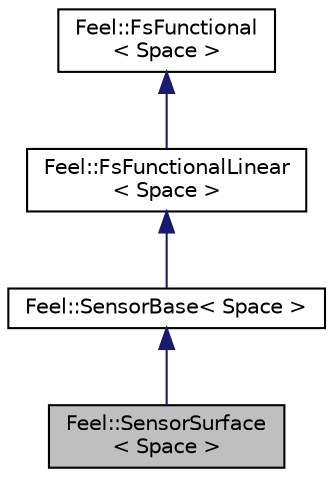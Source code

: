 digraph "Feel::SensorSurface&lt; Space &gt;"
{
 // LATEX_PDF_SIZE
  edge [fontname="Helvetica",fontsize="10",labelfontname="Helvetica",labelfontsize="10"];
  node [fontname="Helvetica",fontsize="10",shape=record];
  Node1 [label="Feel::SensorSurface\l\< Space \>",height=0.2,width=0.4,color="black", fillcolor="grey75", style="filled", fontcolor="black",tooltip="surface type sensor"];
  Node2 -> Node1 [dir="back",color="midnightblue",fontsize="10",style="solid",fontname="Helvetica"];
  Node2 [label="Feel::SensorBase\< Space \>",height=0.2,width=0.4,color="black", fillcolor="white", style="filled",URL="$classFeel_1_1SensorBase.html",tooltip=" "];
  Node3 -> Node2 [dir="back",color="midnightblue",fontsize="10",style="solid",fontname="Helvetica"];
  Node3 [label="Feel::FsFunctionalLinear\l\< Space \>",height=0.2,width=0.4,color="black", fillcolor="white", style="filled",URL="$classFeel_1_1FsFunctionalLinear.html",tooltip=" "];
  Node4 -> Node3 [dir="back",color="midnightblue",fontsize="10",style="solid",fontname="Helvetica"];
  Node4 [label="Feel::FsFunctional\l\< Space \>",height=0.2,width=0.4,color="black", fillcolor="white", style="filled",URL="$classFeel_1_1FsFunctional.html",tooltip=" "];
}

